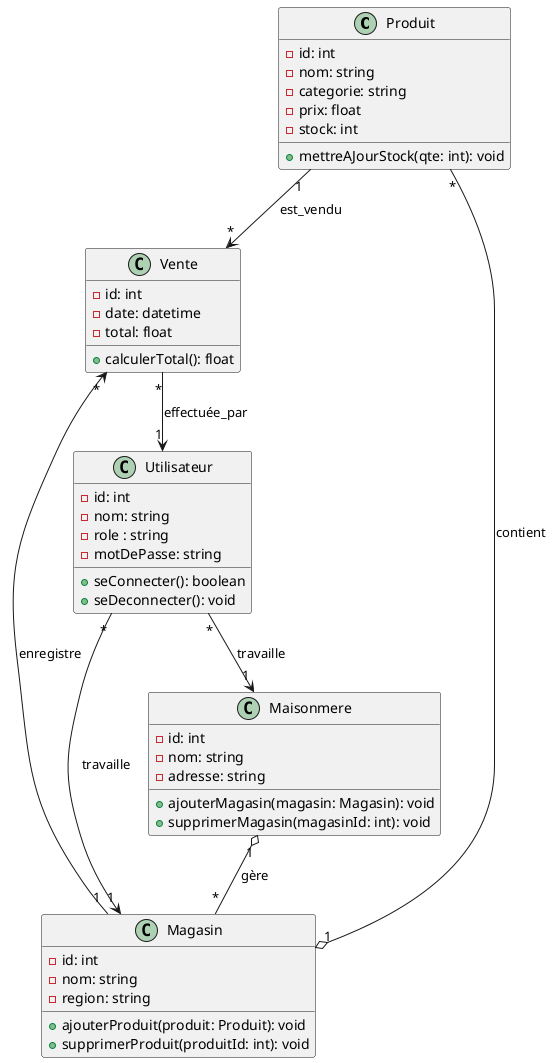 @startuml class-pos

class Produit {
  - id: int
  - nom: string
  - categorie: string
  - prix: float
  - stock: int
  + mettreAJourStock(qte: int): void
}

class Magasin {
  - id: int
  - nom: string
  - region: string
  + ajouterProduit(produit: Produit): void
  + supprimerProduit(produitId: int): void
}

class Maisonmere {
  - id: int
  - nom: string
  - adresse: string
  + ajouterMagasin(magasin: Magasin): void
  + supprimerMagasin(magasinId: int): void
}

class Utilisateur {
  - id: int
  - nom: string
  - role : string
  - motDePasse: string
  + seConnecter(): boolean
  + seDeconnecter(): void
}

class Vente {
  - id: int
  - date: datetime
  - total: float
  + calculerTotal(): float
}

' === Relations ===

Maisonmere "1" o-- "*" Magasin : gère
Magasin "1" o-- "*" Produit : contient
Magasin "1" --> "*" Vente : enregistre
Produit "1" --> "*" Vente : est_vendu
Utilisateur "*" --> "1" Magasin : travaille
Utilisateur "*" --> "1" Maisonmere : travaille
Vente "*" --> "1" Utilisateur : effectuée_par

@enduml

